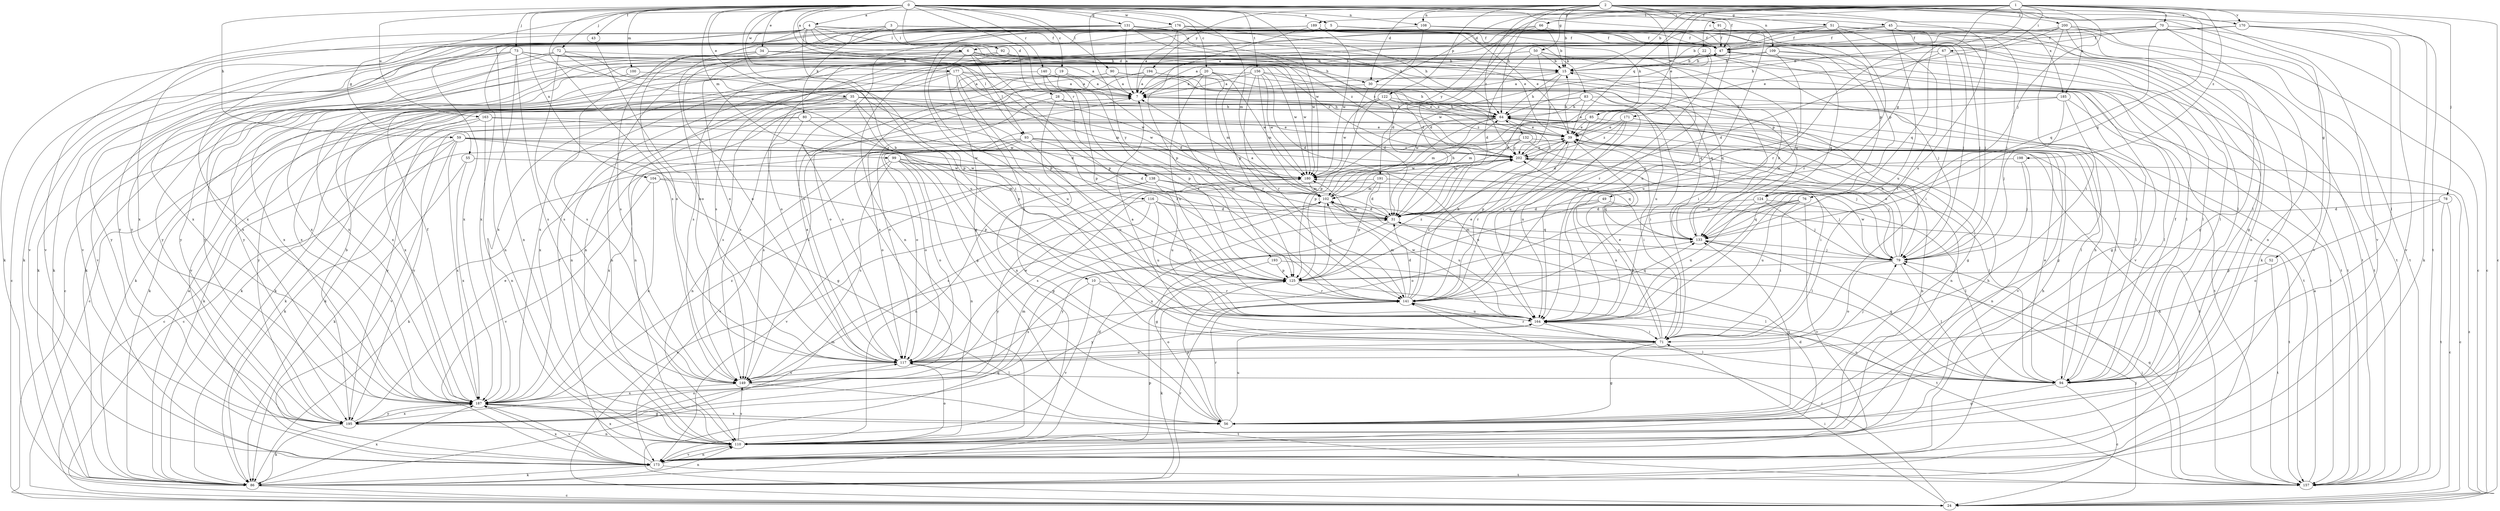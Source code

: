 strict digraph  {
0;
1;
2;
3;
4;
5;
6;
7;
10;
15;
19;
20;
22;
24;
28;
30;
31;
34;
35;
39;
43;
45;
47;
49;
50;
51;
52;
55;
56;
59;
64;
66;
67;
70;
71;
72;
73;
76;
78;
79;
80;
83;
85;
86;
90;
91;
92;
93;
94;
99;
100;
102;
104;
108;
109;
110;
116;
117;
122;
124;
125;
131;
132;
133;
138;
140;
141;
149;
156;
157;
163;
164;
170;
171;
173;
176;
177;
180;
185;
187;
189;
191;
193;
194;
195;
198;
200;
202;
0 -> 4  [label=a];
0 -> 5  [label=a];
0 -> 6  [label=a];
0 -> 10  [label=b];
0 -> 19  [label=c];
0 -> 20  [label=c];
0 -> 28  [label=d];
0 -> 34  [label=e];
0 -> 35  [label=e];
0 -> 43  [label=f];
0 -> 45  [label=f];
0 -> 47  [label=f];
0 -> 59  [label=h];
0 -> 72  [label=j];
0 -> 73  [label=j];
0 -> 90  [label=l];
0 -> 91  [label=l];
0 -> 99  [label=m];
0 -> 100  [label=m];
0 -> 102  [label=m];
0 -> 104  [label=n];
0 -> 108  [label=n];
0 -> 116  [label=o];
0 -> 131  [label=q];
0 -> 138  [label=r];
0 -> 140  [label=r];
0 -> 149  [label=s];
0 -> 156  [label=t];
0 -> 163  [label=u];
0 -> 164  [label=u];
0 -> 176  [label=w];
0 -> 177  [label=w];
0 -> 180  [label=w];
0 -> 185  [label=x];
1 -> 15  [label=b];
1 -> 22  [label=c];
1 -> 24  [label=c];
1 -> 30  [label=d];
1 -> 39  [label=e];
1 -> 49  [label=g];
1 -> 66  [label=i];
1 -> 67  [label=i];
1 -> 70  [label=i];
1 -> 76  [label=j];
1 -> 78  [label=j];
1 -> 132  [label=q];
1 -> 133  [label=q];
1 -> 141  [label=r];
1 -> 170  [label=v];
1 -> 189  [label=y];
1 -> 191  [label=y];
1 -> 198  [label=z];
2 -> 15  [label=b];
2 -> 30  [label=d];
2 -> 50  [label=g];
2 -> 51  [label=g];
2 -> 52  [label=g];
2 -> 55  [label=g];
2 -> 64  [label=h];
2 -> 108  [label=n];
2 -> 109  [label=n];
2 -> 122  [label=p];
2 -> 157  [label=t];
2 -> 164  [label=u];
2 -> 170  [label=v];
2 -> 171  [label=v];
2 -> 173  [label=v];
2 -> 185  [label=x];
2 -> 193  [label=y];
2 -> 194  [label=y];
2 -> 200  [label=z];
2 -> 202  [label=z];
3 -> 64  [label=h];
3 -> 80  [label=k];
3 -> 83  [label=k];
3 -> 85  [label=k];
3 -> 86  [label=k];
3 -> 92  [label=l];
3 -> 117  [label=o];
4 -> 47  [label=f];
4 -> 64  [label=h];
4 -> 71  [label=i];
4 -> 79  [label=j];
4 -> 92  [label=l];
4 -> 93  [label=l];
4 -> 110  [label=n];
4 -> 117  [label=o];
4 -> 124  [label=p];
4 -> 173  [label=v];
4 -> 187  [label=x];
4 -> 202  [label=z];
5 -> 6  [label=a];
5 -> 47  [label=f];
5 -> 71  [label=i];
5 -> 79  [label=j];
5 -> 117  [label=o];
5 -> 124  [label=p];
6 -> 15  [label=b];
6 -> 30  [label=d];
6 -> 93  [label=l];
6 -> 110  [label=n];
6 -> 124  [label=p];
6 -> 125  [label=p];
6 -> 149  [label=s];
6 -> 180  [label=w];
6 -> 187  [label=x];
6 -> 195  [label=y];
7 -> 64  [label=h];
7 -> 86  [label=k];
7 -> 157  [label=t];
10 -> 141  [label=r];
10 -> 149  [label=s];
10 -> 164  [label=u];
10 -> 173  [label=v];
15 -> 7  [label=a];
15 -> 31  [label=d];
15 -> 64  [label=h];
15 -> 157  [label=t];
19 -> 7  [label=a];
19 -> 31  [label=d];
19 -> 125  [label=p];
19 -> 173  [label=v];
20 -> 7  [label=a];
20 -> 102  [label=m];
20 -> 110  [label=n];
20 -> 133  [label=q];
20 -> 141  [label=r];
20 -> 164  [label=u];
20 -> 180  [label=w];
22 -> 15  [label=b];
22 -> 79  [label=j];
22 -> 141  [label=r];
22 -> 173  [label=v];
22 -> 180  [label=w];
22 -> 187  [label=x];
24 -> 71  [label=i];
24 -> 79  [label=j];
24 -> 133  [label=q];
24 -> 141  [label=r];
24 -> 202  [label=z];
28 -> 64  [label=h];
28 -> 110  [label=n];
28 -> 117  [label=o];
28 -> 164  [label=u];
30 -> 31  [label=d];
30 -> 56  [label=g];
30 -> 117  [label=o];
31 -> 7  [label=a];
31 -> 56  [label=g];
31 -> 102  [label=m];
31 -> 133  [label=q];
34 -> 15  [label=b];
34 -> 149  [label=s];
34 -> 173  [label=v];
34 -> 180  [label=w];
34 -> 195  [label=y];
34 -> 202  [label=z];
35 -> 24  [label=c];
35 -> 31  [label=d];
35 -> 56  [label=g];
35 -> 64  [label=h];
35 -> 141  [label=r];
35 -> 149  [label=s];
35 -> 180  [label=w];
35 -> 187  [label=x];
35 -> 195  [label=y];
39 -> 15  [label=b];
39 -> 71  [label=i];
39 -> 110  [label=n];
39 -> 125  [label=p];
39 -> 141  [label=r];
39 -> 202  [label=z];
43 -> 117  [label=o];
45 -> 31  [label=d];
45 -> 47  [label=f];
45 -> 79  [label=j];
45 -> 110  [label=n];
45 -> 133  [label=q];
45 -> 157  [label=t];
45 -> 164  [label=u];
47 -> 15  [label=b];
47 -> 94  [label=l];
47 -> 133  [label=q];
49 -> 31  [label=d];
49 -> 157  [label=t];
49 -> 164  [label=u];
49 -> 195  [label=y];
50 -> 15  [label=b];
50 -> 31  [label=d];
50 -> 71  [label=i];
50 -> 164  [label=u];
50 -> 187  [label=x];
50 -> 195  [label=y];
50 -> 202  [label=z];
51 -> 47  [label=f];
51 -> 71  [label=i];
51 -> 86  [label=k];
51 -> 110  [label=n];
51 -> 141  [label=r];
51 -> 149  [label=s];
51 -> 195  [label=y];
52 -> 125  [label=p];
52 -> 157  [label=t];
55 -> 86  [label=k];
55 -> 180  [label=w];
55 -> 187  [label=x];
56 -> 125  [label=p];
56 -> 133  [label=q];
56 -> 141  [label=r];
56 -> 164  [label=u];
56 -> 187  [label=x];
59 -> 24  [label=c];
59 -> 56  [label=g];
59 -> 86  [label=k];
59 -> 157  [label=t];
59 -> 173  [label=v];
59 -> 180  [label=w];
59 -> 187  [label=x];
59 -> 202  [label=z];
64 -> 39  [label=e];
64 -> 86  [label=k];
64 -> 94  [label=l];
64 -> 102  [label=m];
64 -> 110  [label=n];
64 -> 125  [label=p];
64 -> 180  [label=w];
66 -> 7  [label=a];
66 -> 15  [label=b];
66 -> 31  [label=d];
66 -> 47  [label=f];
66 -> 125  [label=p];
67 -> 15  [label=b];
67 -> 31  [label=d];
67 -> 71  [label=i];
67 -> 94  [label=l];
70 -> 24  [label=c];
70 -> 47  [label=f];
70 -> 64  [label=h];
70 -> 110  [label=n];
70 -> 133  [label=q];
70 -> 173  [label=v];
70 -> 187  [label=x];
71 -> 7  [label=a];
71 -> 39  [label=e];
71 -> 56  [label=g];
71 -> 117  [label=o];
71 -> 141  [label=r];
71 -> 202  [label=z];
72 -> 15  [label=b];
72 -> 86  [label=k];
72 -> 125  [label=p];
72 -> 149  [label=s];
72 -> 164  [label=u];
72 -> 187  [label=x];
73 -> 7  [label=a];
73 -> 15  [label=b];
73 -> 24  [label=c];
73 -> 86  [label=k];
73 -> 110  [label=n];
73 -> 125  [label=p];
73 -> 149  [label=s];
73 -> 157  [label=t];
73 -> 195  [label=y];
76 -> 31  [label=d];
76 -> 71  [label=i];
76 -> 117  [label=o];
76 -> 133  [label=q];
76 -> 164  [label=u];
76 -> 173  [label=v];
78 -> 24  [label=c];
78 -> 31  [label=d];
78 -> 117  [label=o];
78 -> 157  [label=t];
79 -> 39  [label=e];
79 -> 64  [label=h];
79 -> 94  [label=l];
79 -> 102  [label=m];
79 -> 117  [label=o];
79 -> 125  [label=p];
79 -> 180  [label=w];
80 -> 39  [label=e];
80 -> 86  [label=k];
80 -> 125  [label=p];
80 -> 149  [label=s];
80 -> 173  [label=v];
80 -> 195  [label=y];
83 -> 39  [label=e];
83 -> 64  [label=h];
83 -> 71  [label=i];
83 -> 86  [label=k];
83 -> 94  [label=l];
83 -> 187  [label=x];
85 -> 39  [label=e];
85 -> 94  [label=l];
85 -> 102  [label=m];
85 -> 117  [label=o];
85 -> 141  [label=r];
86 -> 7  [label=a];
86 -> 24  [label=c];
86 -> 102  [label=m];
86 -> 110  [label=n];
86 -> 125  [label=p];
86 -> 141  [label=r];
86 -> 187  [label=x];
90 -> 7  [label=a];
90 -> 39  [label=e];
90 -> 110  [label=n];
90 -> 133  [label=q];
90 -> 187  [label=x];
91 -> 47  [label=f];
91 -> 56  [label=g];
91 -> 79  [label=j];
91 -> 164  [label=u];
92 -> 15  [label=b];
92 -> 86  [label=k];
92 -> 117  [label=o];
92 -> 133  [label=q];
92 -> 157  [label=t];
92 -> 187  [label=x];
93 -> 24  [label=c];
93 -> 31  [label=d];
93 -> 79  [label=j];
93 -> 110  [label=n];
93 -> 117  [label=o];
93 -> 164  [label=u];
93 -> 202  [label=z];
94 -> 24  [label=c];
94 -> 39  [label=e];
94 -> 47  [label=f];
94 -> 56  [label=g];
94 -> 64  [label=h];
94 -> 133  [label=q];
94 -> 164  [label=u];
99 -> 56  [label=g];
99 -> 110  [label=n];
99 -> 117  [label=o];
99 -> 133  [label=q];
99 -> 149  [label=s];
99 -> 164  [label=u];
99 -> 173  [label=v];
99 -> 180  [label=w];
100 -> 7  [label=a];
100 -> 187  [label=x];
102 -> 31  [label=d];
102 -> 64  [label=h];
102 -> 125  [label=p];
102 -> 164  [label=u];
104 -> 102  [label=m];
104 -> 125  [label=p];
104 -> 173  [label=v];
104 -> 187  [label=x];
108 -> 31  [label=d];
108 -> 47  [label=f];
108 -> 157  [label=t];
108 -> 173  [label=v];
109 -> 7  [label=a];
109 -> 15  [label=b];
109 -> 94  [label=l];
109 -> 157  [label=t];
109 -> 164  [label=u];
109 -> 195  [label=y];
110 -> 31  [label=d];
110 -> 64  [label=h];
110 -> 117  [label=o];
110 -> 149  [label=s];
110 -> 173  [label=v];
110 -> 187  [label=x];
116 -> 24  [label=c];
116 -> 31  [label=d];
116 -> 94  [label=l];
116 -> 141  [label=r];
116 -> 164  [label=u];
116 -> 195  [label=y];
117 -> 7  [label=a];
117 -> 79  [label=j];
117 -> 94  [label=l];
117 -> 149  [label=s];
117 -> 180  [label=w];
122 -> 56  [label=g];
122 -> 64  [label=h];
122 -> 86  [label=k];
122 -> 125  [label=p];
122 -> 180  [label=w];
122 -> 202  [label=z];
124 -> 31  [label=d];
124 -> 79  [label=j];
124 -> 94  [label=l];
124 -> 164  [label=u];
125 -> 141  [label=r];
125 -> 157  [label=t];
125 -> 202  [label=z];
131 -> 7  [label=a];
131 -> 39  [label=e];
131 -> 47  [label=f];
131 -> 71  [label=i];
131 -> 86  [label=k];
131 -> 94  [label=l];
131 -> 149  [label=s];
131 -> 180  [label=w];
131 -> 187  [label=x];
131 -> 202  [label=z];
132 -> 71  [label=i];
132 -> 86  [label=k];
132 -> 102  [label=m];
132 -> 117  [label=o];
132 -> 187  [label=x];
132 -> 202  [label=z];
133 -> 15  [label=b];
133 -> 79  [label=j];
138 -> 79  [label=j];
138 -> 102  [label=m];
138 -> 110  [label=n];
138 -> 133  [label=q];
138 -> 164  [label=u];
138 -> 173  [label=v];
140 -> 7  [label=a];
140 -> 86  [label=k];
140 -> 125  [label=p];
140 -> 141  [label=r];
141 -> 31  [label=d];
141 -> 39  [label=e];
141 -> 64  [label=h];
141 -> 86  [label=k];
141 -> 102  [label=m];
141 -> 133  [label=q];
141 -> 164  [label=u];
141 -> 202  [label=z];
149 -> 157  [label=t];
149 -> 187  [label=x];
156 -> 7  [label=a];
156 -> 31  [label=d];
156 -> 39  [label=e];
156 -> 102  [label=m];
156 -> 141  [label=r];
156 -> 149  [label=s];
156 -> 157  [label=t];
156 -> 180  [label=w];
157 -> 7  [label=a];
157 -> 79  [label=j];
157 -> 133  [label=q];
163 -> 39  [label=e];
163 -> 86  [label=k];
163 -> 110  [label=n];
163 -> 180  [label=w];
163 -> 195  [label=y];
164 -> 71  [label=i];
164 -> 94  [label=l];
164 -> 117  [label=o];
164 -> 180  [label=w];
170 -> 15  [label=b];
170 -> 47  [label=f];
170 -> 86  [label=k];
170 -> 94  [label=l];
170 -> 173  [label=v];
171 -> 31  [label=d];
171 -> 39  [label=e];
171 -> 79  [label=j];
171 -> 164  [label=u];
171 -> 202  [label=z];
173 -> 31  [label=d];
173 -> 47  [label=f];
173 -> 64  [label=h];
173 -> 86  [label=k];
173 -> 110  [label=n];
173 -> 157  [label=t];
173 -> 187  [label=x];
176 -> 7  [label=a];
176 -> 39  [label=e];
176 -> 47  [label=f];
176 -> 64  [label=h];
176 -> 94  [label=l];
176 -> 117  [label=o];
176 -> 141  [label=r];
176 -> 173  [label=v];
176 -> 187  [label=x];
177 -> 7  [label=a];
177 -> 24  [label=c];
177 -> 64  [label=h];
177 -> 71  [label=i];
177 -> 102  [label=m];
177 -> 110  [label=n];
177 -> 164  [label=u];
177 -> 180  [label=w];
177 -> 187  [label=x];
180 -> 102  [label=m];
180 -> 149  [label=s];
185 -> 56  [label=g];
185 -> 64  [label=h];
185 -> 79  [label=j];
185 -> 94  [label=l];
185 -> 149  [label=s];
187 -> 47  [label=f];
187 -> 56  [label=g];
187 -> 173  [label=v];
187 -> 195  [label=y];
187 -> 202  [label=z];
189 -> 47  [label=f];
189 -> 56  [label=g];
189 -> 117  [label=o];
189 -> 125  [label=p];
189 -> 180  [label=w];
189 -> 187  [label=x];
191 -> 24  [label=c];
191 -> 31  [label=d];
191 -> 102  [label=m];
191 -> 125  [label=p];
191 -> 149  [label=s];
193 -> 94  [label=l];
193 -> 125  [label=p];
193 -> 195  [label=y];
194 -> 7  [label=a];
194 -> 117  [label=o];
194 -> 133  [label=q];
194 -> 149  [label=s];
194 -> 164  [label=u];
195 -> 15  [label=b];
195 -> 39  [label=e];
195 -> 86  [label=k];
195 -> 102  [label=m];
195 -> 110  [label=n];
195 -> 117  [label=o];
195 -> 187  [label=x];
198 -> 79  [label=j];
198 -> 110  [label=n];
198 -> 180  [label=w];
200 -> 24  [label=c];
200 -> 39  [label=e];
200 -> 47  [label=f];
200 -> 56  [label=g];
200 -> 71  [label=i];
200 -> 157  [label=t];
200 -> 195  [label=y];
202 -> 39  [label=e];
202 -> 79  [label=j];
202 -> 86  [label=k];
202 -> 94  [label=l];
202 -> 180  [label=w];
}
